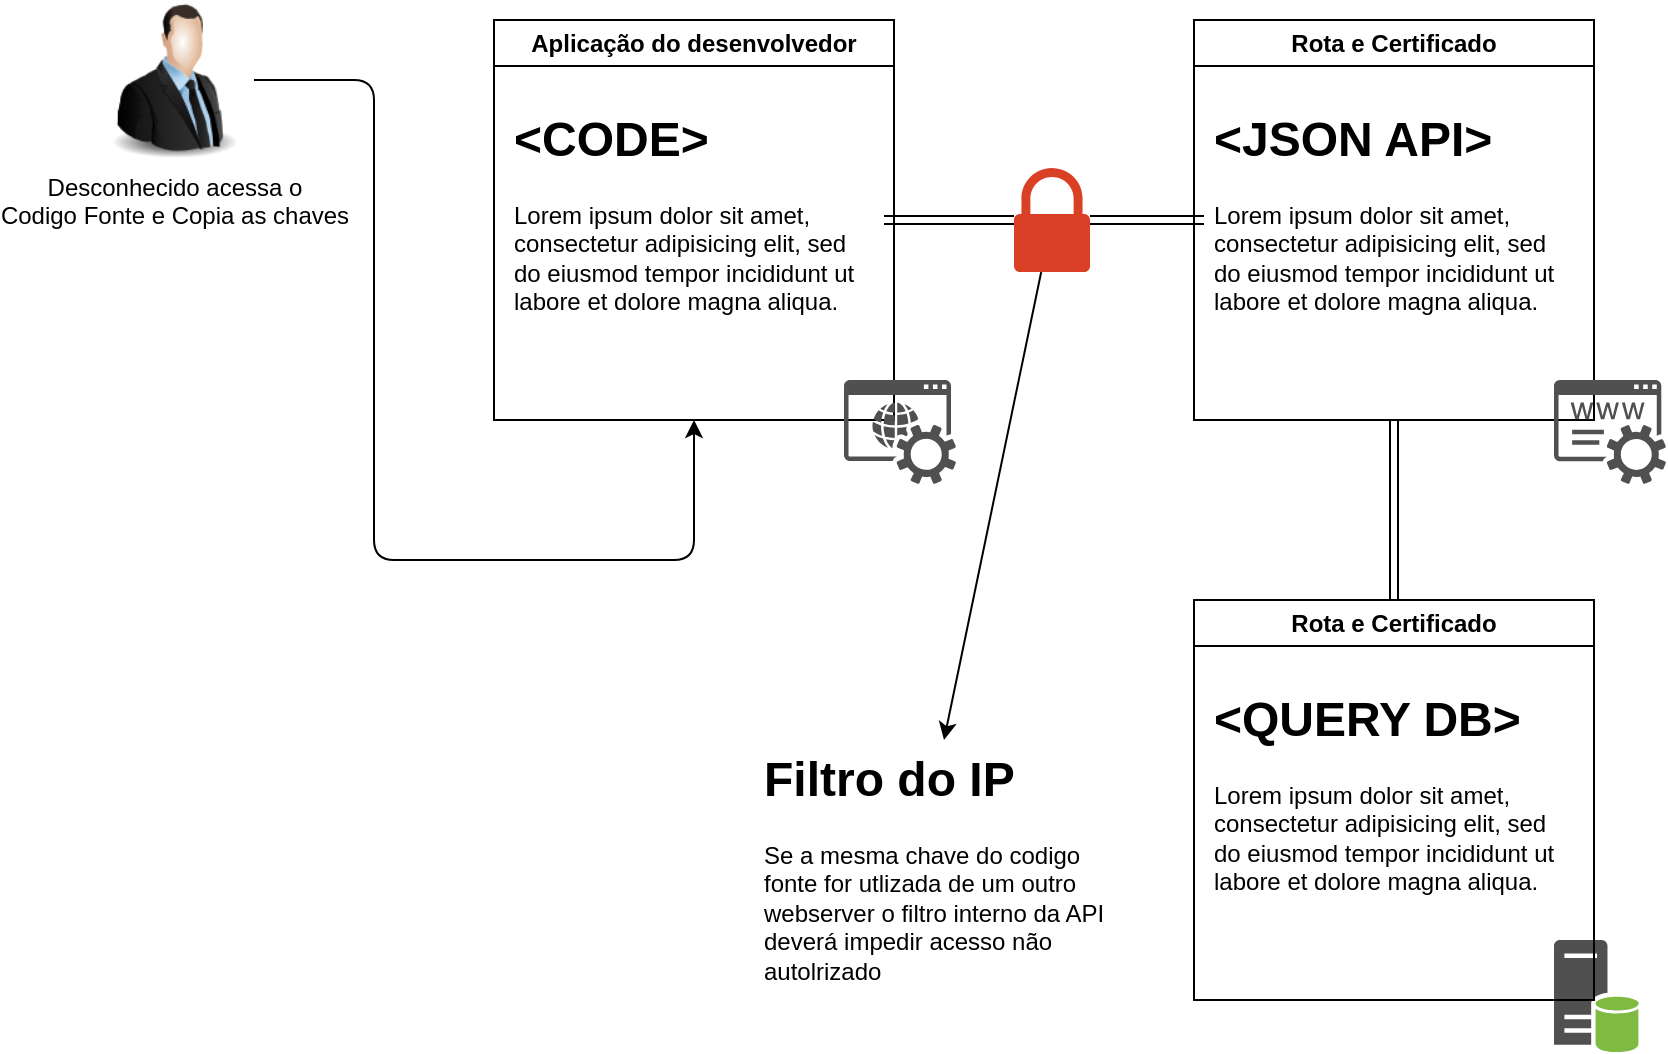 <mxfile>
    <diagram id="ZJXFxkx9vZS4wmygSB2Z" name="Página-1">
        <mxGraphModel dx="1101" dy="884" grid="1" gridSize="10" guides="1" tooltips="1" connect="1" arrows="1" fold="1" page="1" pageScale="1" pageWidth="1169" pageHeight="827" math="0" shadow="0">
            <root>
                <mxCell id="0"/>
                <mxCell id="1" parent="0"/>
                <mxCell id="16" style="edgeStyle=orthogonalEdgeStyle;html=1;entryX=0.5;entryY=1;entryDx=0;entryDy=0;" parent="1" source="2" target="7" edge="1">
                    <mxGeometry relative="1" as="geometry">
                        <Array as="points">
                            <mxPoint x="190" y="90"/>
                            <mxPoint x="190" y="330"/>
                            <mxPoint x="350" y="330"/>
                        </Array>
                    </mxGeometry>
                </mxCell>
                <mxCell id="2" value="Desconhecido acessa o &lt;br&gt;Codigo Fonte e Copia as chaves" style="image;html=1;image=img/lib/clip_art/people/Suit_Man_128x128.png" parent="1" vertex="1">
                    <mxGeometry x="50" y="50" width="80" height="80" as="geometry"/>
                </mxCell>
                <mxCell id="19" style="edgeStyle=orthogonalEdgeStyle;shape=link;html=1;entryX=0.5;entryY=0;entryDx=0;entryDy=0;" parent="1" source="4" target="14" edge="1">
                    <mxGeometry relative="1" as="geometry"/>
                </mxCell>
                <mxCell id="4" value="Rota e Certificado" style="swimlane;whiteSpace=wrap;html=1;" parent="1" vertex="1">
                    <mxGeometry x="600" y="60" width="200" height="200" as="geometry"/>
                </mxCell>
                <mxCell id="5" value="&lt;h1&gt;&amp;lt;JSON API&amp;gt;&lt;/h1&gt;&lt;p&gt;Lorem ipsum dolor sit amet, consectetur adipisicing elit, sed do eiusmod tempor incididunt ut labore et dolore magna aliqua.&lt;/p&gt;" style="text;html=1;strokeColor=none;fillColor=none;spacing=5;spacingTop=-20;whiteSpace=wrap;overflow=hidden;rounded=0;" parent="4" vertex="1">
                    <mxGeometry x="5" y="40" width="190" height="120" as="geometry"/>
                </mxCell>
                <mxCell id="7" value="Aplicação do desenvolvedor" style="swimlane;whiteSpace=wrap;html=1;" parent="1" vertex="1">
                    <mxGeometry x="250" y="60" width="200" height="200" as="geometry"/>
                </mxCell>
                <mxCell id="10" value="&lt;h1&gt;&amp;lt;CODE&amp;gt;&lt;/h1&gt;&lt;p&gt;Lorem ipsum dolor sit amet, consectetur adipisicing elit, sed do eiusmod tempor incididunt ut labore et dolore magna aliqua.&lt;/p&gt;" style="text;html=1;strokeColor=none;fillColor=none;spacing=5;spacingTop=-20;whiteSpace=wrap;overflow=hidden;rounded=0;" parent="7" vertex="1">
                    <mxGeometry x="5" y="40" width="190" height="120" as="geometry"/>
                </mxCell>
                <mxCell id="11" value="" style="sketch=0;pointerEvents=1;shadow=0;dashed=0;html=1;strokeColor=none;fillColor=#505050;labelPosition=center;verticalLabelPosition=bottom;verticalAlign=top;outlineConnect=0;align=center;shape=mxgraph.office.services.online_hosted_services;" parent="1" vertex="1">
                    <mxGeometry x="425" y="240" width="56" height="52" as="geometry"/>
                </mxCell>
                <mxCell id="12" value="" style="sketch=0;pointerEvents=1;shadow=0;dashed=0;html=1;strokeColor=none;fillColor=#505050;labelPosition=center;verticalLabelPosition=bottom;verticalAlign=top;outlineConnect=0;align=center;shape=mxgraph.office.services.registrar_service;" parent="1" vertex="1">
                    <mxGeometry x="780" y="240" width="56" height="52" as="geometry"/>
                </mxCell>
                <mxCell id="13" value="" style="sketch=0;pointerEvents=1;shadow=0;dashed=0;html=1;strokeColor=none;fillColor=#505050;labelPosition=center;verticalLabelPosition=bottom;verticalAlign=top;outlineConnect=0;align=center;shape=mxgraph.office.servers.database_server_green;" parent="1" vertex="1">
                    <mxGeometry x="780" y="520" width="43" height="56" as="geometry"/>
                </mxCell>
                <mxCell id="14" value="Rota e Certificado" style="swimlane;whiteSpace=wrap;html=1;" parent="1" vertex="1">
                    <mxGeometry x="600" y="350" width="200" height="200" as="geometry"/>
                </mxCell>
                <mxCell id="15" value="&lt;h1&gt;&amp;lt;QUERY DB&amp;gt;&lt;/h1&gt;&lt;p&gt;Lorem ipsum dolor sit amet, consectetur adipisicing elit, sed do eiusmod tempor incididunt ut labore et dolore magna aliqua.&lt;/p&gt;" style="text;html=1;strokeColor=none;fillColor=none;spacing=5;spacingTop=-20;whiteSpace=wrap;overflow=hidden;rounded=0;" parent="14" vertex="1">
                    <mxGeometry x="5" y="40" width="190" height="120" as="geometry"/>
                </mxCell>
                <mxCell id="17" style="edgeStyle=orthogonalEdgeStyle;html=1;entryX=0;entryY=0.5;entryDx=0;entryDy=0;shape=link;startArrow=none;" parent="1" source="20" target="5" edge="1">
                    <mxGeometry relative="1" as="geometry">
                        <mxPoint x="610" y="160" as="targetPoint"/>
                    </mxGeometry>
                </mxCell>
                <mxCell id="21" value="" style="edgeStyle=orthogonalEdgeStyle;html=1;entryX=0;entryY=0.5;entryDx=0;entryDy=0;shape=link;endArrow=none;" edge="1" parent="1" source="10" target="20">
                    <mxGeometry relative="1" as="geometry">
                        <mxPoint x="605.0" y="160" as="targetPoint"/>
                        <mxPoint x="445.0" y="160" as="sourcePoint"/>
                    </mxGeometry>
                </mxCell>
                <mxCell id="23" style="edgeStyle=none;html=1;entryX=0.5;entryY=0;entryDx=0;entryDy=0;" edge="1" parent="1" source="20" target="22">
                    <mxGeometry relative="1" as="geometry"/>
                </mxCell>
                <mxCell id="20" value="" style="sketch=0;pointerEvents=1;shadow=0;dashed=0;html=1;strokeColor=none;labelPosition=center;verticalLabelPosition=bottom;verticalAlign=top;outlineConnect=0;align=center;shape=mxgraph.office.security.lock_protected;fillColor=#DA4026;" vertex="1" parent="1">
                    <mxGeometry x="510" y="134" width="38" height="52" as="geometry"/>
                </mxCell>
                <mxCell id="22" value="&lt;h1&gt;Filtro do IP&lt;/h1&gt;&lt;p&gt;Se a mesma chave do codigo fonte for utlizada de um outro webserver o filtro interno da API deverá impedir acesso não autolrizado&lt;/p&gt;" style="text;html=1;strokeColor=none;fillColor=none;spacing=5;spacingTop=-20;whiteSpace=wrap;overflow=hidden;rounded=0;" vertex="1" parent="1">
                    <mxGeometry x="380" y="420" width="190" height="130" as="geometry"/>
                </mxCell>
            </root>
        </mxGraphModel>
    </diagram>
</mxfile>